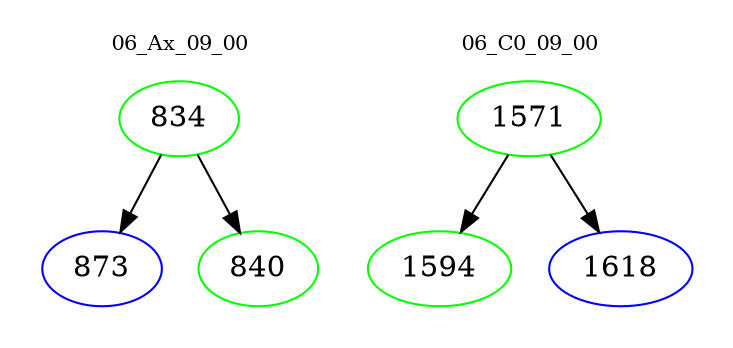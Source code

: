 digraph{
subgraph cluster_0 {
color = white
label = "06_Ax_09_00";
fontsize=10;
T0_834 [label="834", color="green"]
T0_834 -> T0_873 [color="black"]
T0_873 [label="873", color="blue"]
T0_834 -> T0_840 [color="black"]
T0_840 [label="840", color="green"]
}
subgraph cluster_1 {
color = white
label = "06_C0_09_00";
fontsize=10;
T1_1571 [label="1571", color="green"]
T1_1571 -> T1_1594 [color="black"]
T1_1594 [label="1594", color="green"]
T1_1571 -> T1_1618 [color="black"]
T1_1618 [label="1618", color="blue"]
}
}
